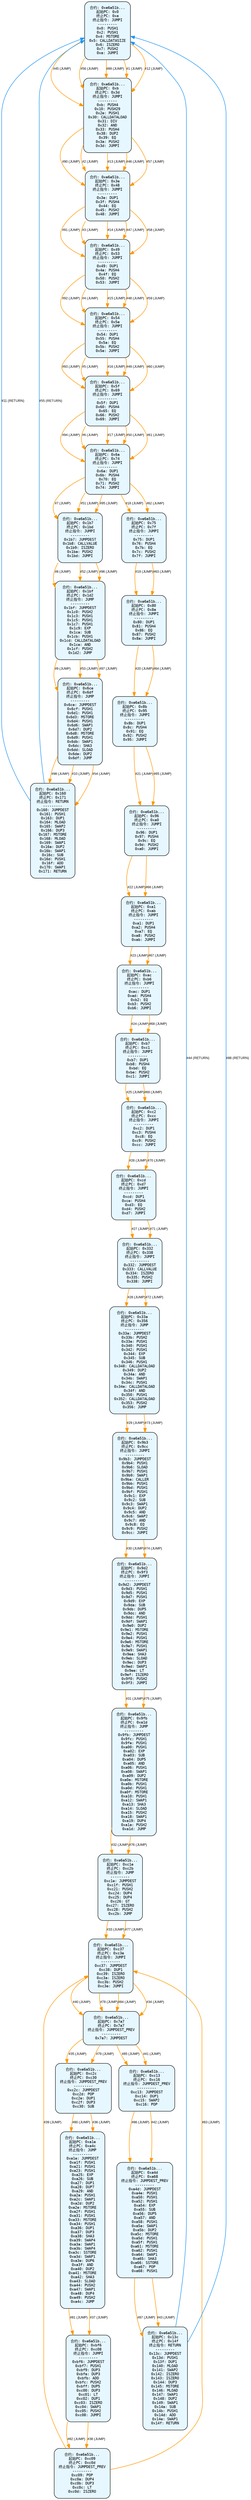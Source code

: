 digraph Contract_CFG {
    rankdir=TB;
    node [shape=box, style="filled, rounded", fontname="Monospace", fontsize=9, margin=0.15];
    edge [fontname="Arial", fontsize=8, penwidth=1.2];

    "block_0" [label="合约: 0xe6a51b...
起始PC: 0x0
终止PC: 0xa
终止指令: JUMPI
---------
0x0: PUSH1
0x2: PUSH1
0x4: MSTORE
0x5: CALLDATASIZE
0x6: ISZERO
0x7: PUSH2
0xa: JUMPI", fillcolor="#e6f7ff"];
    "block_b" [label="合约: 0xe6a51b...
起始PC: 0xb
终止PC: 0x3d
终止指令: JUMPI
---------
0xb: PUSH4
0x10: PUSH29
0x2e: PUSH1
0x30: CALLDATALOAD
0x31: DIV
0x32: AND
0x33: PUSH4
0x38: DUP2
0x39: EQ
0x3a: PUSH2
0x3d: JUMPI", fillcolor="#e6f7ff"];
    "block_3e" [label="合约: 0xe6a51b...
起始PC: 0x3e
终止PC: 0x48
终止指令: JUMPI
---------
0x3e: DUP1
0x3f: PUSH4
0x44: EQ
0x45: PUSH2
0x48: JUMPI", fillcolor="#e6f7ff"];
    "block_49" [label="合约: 0xe6a51b...
起始PC: 0x49
终止PC: 0x53
终止指令: JUMPI
---------
0x49: DUP1
0x4a: PUSH4
0x4f: EQ
0x50: PUSH2
0x53: JUMPI", fillcolor="#e6f7ff"];
    "block_54" [label="合约: 0xe6a51b...
起始PC: 0x54
终止PC: 0x5e
终止指令: JUMPI
---------
0x54: DUP1
0x55: PUSH4
0x5a: EQ
0x5b: PUSH2
0x5e: JUMPI", fillcolor="#e6f7ff"];
    "block_5f" [label="合约: 0xe6a51b...
起始PC: 0x5f
终止PC: 0x69
终止指令: JUMPI
---------
0x5f: DUP1
0x60: PUSH4
0x65: EQ
0x66: PUSH2
0x69: JUMPI", fillcolor="#e6f7ff"];
    "block_6a" [label="合约: 0xe6a51b...
起始PC: 0x6a
终止PC: 0x74
终止指令: JUMPI
---------
0x6a: DUP1
0x6b: PUSH4
0x70: EQ
0x71: PUSH2
0x74: JUMPI", fillcolor="#e6f7ff"];
    "block_1b7" [label="合约: 0xe6a51b...
起始PC: 0x1b7
终止PC: 0x1bd
终止指令: JUMPI
---------
0x1b7: JUMPDEST
0x1b8: CALLVALUE
0x1b9: ISZERO
0x1ba: PUSH2
0x1bd: JUMPI", fillcolor="#e6f7ff"];
    "block_1bf" [label="合约: 0xe6a51b...
起始PC: 0x1bf
终止PC: 0x1d2
终止指令: JUMP
---------
0x1bf: JUMPDEST
0x1c0: PUSH2
0x1c3: PUSH1
0x1c5: PUSH1
0x1c7: PUSH1
0x1c9: EXP
0x1ca: SUB
0x1cb: PUSH1
0x1cd: CALLDATALOAD
0x1ce: AND
0x1cf: PUSH2
0x1d2: JUMP", fillcolor="#e6f7ff"];
    "block_6ce" [label="合约: 0xe6a51b...
起始PC: 0x6ce
终止PC: 0x6df
终止指令: JUMP
---------
0x6ce: JUMPDEST
0x6cf: PUSH1
0x6d1: PUSH1
0x6d3: MSTORE
0x6d4: PUSH1
0x6d6: SWAP1
0x6d7: DUP2
0x6d8: MSTORE
0x6d9: PUSH1
0x6db: SWAP1
0x6dc: SHA3
0x6dd: SLOAD
0x6de: DUP2
0x6df: JUMP", fillcolor="#e6f7ff"];
    "block_160" [label="合约: 0xe6a51b...
起始PC: 0x160
终止PC: 0x171
终止指令: RETURN
---------
0x160: JUMPDEST
0x161: PUSH1
0x163: DUP1
0x164: MLOAD
0x165: SWAP2
0x166: DUP3
0x167: MSTORE
0x168: MLOAD
0x169: SWAP1
0x16a: DUP2
0x16b: SWAP1
0x16c: SUB
0x16d: PUSH1
0x16f: ADD
0x170: SWAP1
0x171: RETURN", fillcolor="#e6f7ff"];
    "block_75" [label="合约: 0xe6a51b...
起始PC: 0x75
终止PC: 0x7f
终止指令: JUMPI
---------
0x75: DUP1
0x76: PUSH4
0x7b: EQ
0x7c: PUSH2
0x7f: JUMPI", fillcolor="#e6f7ff"];
    "block_80" [label="合约: 0xe6a51b...
起始PC: 0x80
终止PC: 0x8a
终止指令: JUMPI
---------
0x80: DUP1
0x81: PUSH4
0x86: EQ
0x87: PUSH2
0x8a: JUMPI", fillcolor="#e6f7ff"];
    "block_8b" [label="合约: 0xe6a51b...
起始PC: 0x8b
终止PC: 0x95
终止指令: JUMPI
---------
0x8b: DUP1
0x8c: PUSH4
0x91: EQ
0x92: PUSH2
0x95: JUMPI", fillcolor="#e6f7ff"];
    "block_96" [label="合约: 0xe6a51b...
起始PC: 0x96
终止PC: 0xa0
终止指令: JUMPI
---------
0x96: DUP1
0x97: PUSH4
0x9c: EQ
0x9d: PUSH2
0xa0: JUMPI", fillcolor="#e6f7ff"];
    "block_a1" [label="合约: 0xe6a51b...
起始PC: 0xa1
终止PC: 0xab
终止指令: JUMPI
---------
0xa1: DUP1
0xa2: PUSH4
0xa7: EQ
0xa8: PUSH2
0xab: JUMPI", fillcolor="#e6f7ff"];
    "block_ac" [label="合约: 0xe6a51b...
起始PC: 0xac
终止PC: 0xb6
终止指令: JUMPI
---------
0xac: DUP1
0xad: PUSH4
0xb2: EQ
0xb3: PUSH2
0xb6: JUMPI", fillcolor="#e6f7ff"];
    "block_b7" [label="合约: 0xe6a51b...
起始PC: 0xb7
终止PC: 0xc1
终止指令: JUMPI
---------
0xb7: DUP1
0xb8: PUSH4
0xbd: EQ
0xbe: PUSH2
0xc1: JUMPI", fillcolor="#e6f7ff"];
    "block_c2" [label="合约: 0xe6a51b...
起始PC: 0xc2
终止PC: 0xcc
终止指令: JUMPI
---------
0xc2: DUP1
0xc3: PUSH4
0xc8: EQ
0xc9: PUSH2
0xcc: JUMPI", fillcolor="#e6f7ff"];
    "block_cd" [label="合约: 0xe6a51b...
起始PC: 0xcd
终止PC: 0xd7
终止指令: JUMPI
---------
0xcd: DUP1
0xce: PUSH4
0xd3: EQ
0xd4: PUSH2
0xd7: JUMPI", fillcolor="#e6f7ff"];
    "block_332" [label="合约: 0xe6a51b...
起始PC: 0x332
终止PC: 0x338
终止指令: JUMPI
---------
0x332: JUMPDEST
0x333: CALLVALUE
0x334: ISZERO
0x335: PUSH2
0x338: JUMPI", fillcolor="#e6f7ff"];
    "block_33a" [label="合约: 0xe6a51b...
起始PC: 0x33a
终止PC: 0x356
终止指令: JUMP
---------
0x33a: JUMPDEST
0x33b: PUSH2
0x33e: PUSH1
0x340: PUSH1
0x342: PUSH1
0x344: EXP
0x345: SUB
0x346: PUSH1
0x348: CALLDATALOAD
0x349: DUP2
0x34a: AND
0x34b: SWAP1
0x34c: PUSH1
0x34e: CALLDATALOAD
0x34f: AND
0x350: PUSH1
0x352: CALLDATALOAD
0x353: PUSH2
0x356: JUMP", fillcolor="#e6f7ff"];
    "block_9b3" [label="合约: 0xe6a51b...
起始PC: 0x9b3
终止PC: 0x9cc
终止指令: JUMPI
---------
0x9b3: JUMPDEST
0x9b4: PUSH1
0x9b6: SLOAD
0x9b7: PUSH1
0x9b9: SWAP1
0x9ba: CALLER
0x9bb: PUSH1
0x9bd: PUSH1
0x9bf: PUSH1
0x9c1: EXP
0x9c2: SUB
0x9c3: SWAP1
0x9c4: DUP2
0x9c5: AND
0x9c6: SWAP2
0x9c7: AND
0x9c8: EQ
0x9c9: PUSH2
0x9cc: JUMPI", fillcolor="#e6f7ff"];
    "block_9d2" [label="合约: 0xe6a51b...
起始PC: 0x9d2
终止PC: 0x9f3
终止指令: JUMPI
---------
0x9d2: JUMPDEST
0x9d3: PUSH1
0x9d5: PUSH1
0x9d7: PUSH1
0x9d9: EXP
0x9da: SUB
0x9db: DUP5
0x9dc: AND
0x9dd: PUSH1
0x9df: SWAP1
0x9e0: DUP2
0x9e1: MSTORE
0x9e2: PUSH1
0x9e4: PUSH1
0x9e6: MSTORE
0x9e7: PUSH1
0x9e9: SWAP1
0x9ea: SHA3
0x9eb: SLOAD
0x9ec: DUP3
0x9ed: SWAP1
0x9ee: LT
0x9ef: ISZERO
0x9f0: PUSH2
0x9f3: JUMPI", fillcolor="#e6f7ff"];
    "block_9fb" [label="合约: 0xe6a51b...
起始PC: 0x9fb
终止PC: 0xa1d
终止指令: JUMP
---------
0x9fb: JUMPDEST
0x9fc: PUSH1
0x9fe: PUSH1
0xa00: PUSH1
0xa02: EXP
0xa03: SUB
0xa04: DUP5
0xa05: AND
0xa06: PUSH1
0xa08: SWAP1
0xa09: DUP2
0xa0a: MSTORE
0xa0b: PUSH1
0xa0d: PUSH1
0xa0f: MSTORE
0xa10: PUSH1
0xa12: SWAP1
0xa13: SHA3
0xa14: SLOAD
0xa15: PUSH2
0xa18: SWAP1
0xa19: DUP4
0xa1a: PUSH2
0xa1d: JUMP", fillcolor="#e6f7ff"];
    "block_c1e" [label="合约: 0xe6a51b...
起始PC: 0xc1e
终止PC: 0xc2b
终止指令: JUMP
---------
0xc1e: JUMPDEST
0xc1f: PUSH1
0xc21: PUSH2
0xc24: DUP4
0xc25: DUP4
0xc26: GT
0xc27: ISZERO
0xc28: PUSH2
0xc2b: JUMP", fillcolor="#e6f7ff"];
    "block_c37" [label="合约: 0xe6a51b...
起始PC: 0xc37
终止PC: 0xc3e
终止指令: JUMPI
---------
0xc37: JUMPDEST
0xc38: DUP1
0xc39: ISZERO
0xc3a: ISZERO
0xc3b: PUSH2
0xc3e: JUMPI", fillcolor="#e6f7ff"];
    "block_7a7" [label="合约: 0xe6a51b...
起始PC: 0x7a7
终止PC: 0x7a7
终止指令: JUMPDEST_PREV
---------
0x7a7: JUMPDEST", fillcolor="#e6f7ff"];
    "block_c2c" [label="合约: 0xe6a51b...
起始PC: 0xc2c
终止PC: 0xc30
终止指令: JUMPDEST_PREV
---------
0xc2c: JUMPDEST
0xc2d: POP
0xc2e: DUP1
0xc2f: DUP3
0xc30: SUB", fillcolor="#e6f7ff"];
    "block_a1e" [label="合约: 0xe6a51b...
起始PC: 0xa1e
终止PC: 0xa4c
终止指令: JUMP
---------
0xa1e: JUMPDEST
0xa1f: PUSH1
0xa21: PUSH1
0xa23: PUSH1
0xa25: EXP
0xa26: SUB
0xa27: DUP1
0xa28: DUP7
0xa29: AND
0xa2a: PUSH1
0xa2c: SWAP1
0xa2d: DUP2
0xa2e: MSTORE
0xa2f: PUSH1
0xa31: PUSH1
0xa33: MSTORE
0xa34: PUSH1
0xa36: DUP1
0xa37: DUP3
0xa38: SHA3
0xa39: SWAP4
0xa3a: SWAP1
0xa3b: SWAP4
0xa3c: SSTORE
0xa3d: SWAP1
0xa3e: DUP6
0xa3f: AND
0xa40: DUP2
0xa41: MSTORE
0xa42: SHA3
0xa43: SLOAD
0xa44: PUSH2
0xa47: SWAP1
0xa48: DUP4
0xa49: PUSH2
0xa4c: JUMP", fillcolor="#e6f7ff"];
    "block_bf6" [label="合约: 0xe6a51b...
起始PC: 0xbf6
终止PC: 0xc08
终止指令: JUMPI
---------
0xbf6: JUMPDEST
0xbf7: PUSH1
0xbf9: DUP3
0xbfa: DUP3
0xbfb: ADD
0xbfc: PUSH2
0xbff: DUP5
0xc00: DUP3
0xc01: LT
0xc02: DUP1
0xc03: ISZERO
0xc04: SWAP1
0xc05: PUSH2
0xc08: JUMPI", fillcolor="#e6f7ff"];
    "block_c09" [label="合约: 0xe6a51b...
起始PC: 0xc09
终止PC: 0xc0d
终止指令: JUMPDEST_PREV
---------
0xc09: POP
0xc0a: DUP4
0xc0b: DUP3
0xc0c: LT
0xc0d: ISZERO", fillcolor="#e6f7ff"];
    "block_c13" [label="合约: 0xe6a51b...
起始PC: 0xc13
终止PC: 0xc16
终止指令: JUMPDEST_PREV
---------
0xc13: JUMPDEST
0xc14: DUP1
0xc15: SWAP2
0xc16: POP", fillcolor="#e6f7ff"];
    "block_a4d" [label="合约: 0xe6a51b...
起始PC: 0xa4d
终止PC: 0xa68
终止指令: JUMPDEST_PREV
---------
0xa4d: JUMPDEST
0xa4e: PUSH1
0xa50: PUSH1
0xa52: PUSH1
0xa54: EXP
0xa55: SUB
0xa56: DUP5
0xa57: AND
0xa58: PUSH1
0xa5a: SWAP1
0xa5b: DUP2
0xa5c: MSTORE
0xa5d: PUSH1
0xa5f: PUSH1
0xa61: MSTORE
0xa62: PUSH1
0xa64: SWAP1
0xa65: SHA3
0xa66: SSTORE
0xa67: POP
0xa68: PUSH1", fillcolor="#e6f7ff"];
    "block_13c" [label="合约: 0xe6a51b...
起始PC: 0x13c
终止PC: 0x14f
终止指令: RETURN
---------
0x13c: JUMPDEST
0x13d: PUSH1
0x13f: DUP1
0x140: MLOAD
0x141: SWAP2
0x142: ISZERO
0x143: ISZERO
0x144: DUP3
0x145: MSTORE
0x146: MLOAD
0x147: SWAP1
0x148: DUP2
0x149: SWAP1
0x14a: SUB
0x14b: PUSH1
0x14d: ADD
0x14e: SWAP1
0x14f: RETURN", fillcolor="#e6f7ff"];

    "block_0" -> "block_b" [label="#1 (JUMP)", color="#ff9800"];
    "block_b" -> "block_3e" [label="#2 (JUMP)", color="#ff9800"];
    "block_3e" -> "block_49" [label="#3 (JUMP)", color="#ff9800"];
    "block_49" -> "block_54" [label="#4 (JUMP)", color="#ff9800"];
    "block_54" -> "block_5f" [label="#5 (JUMP)", color="#ff9800"];
    "block_5f" -> "block_6a" [label="#6 (JUMP)", color="#ff9800"];
    "block_6a" -> "block_1b7" [label="#7 (JUMP)", color="#ff9800"];
    "block_1b7" -> "block_1bf" [label="#8 (JUMP)", color="#ff9800"];
    "block_1bf" -> "block_6ce" [label="#9 (JUMP)", color="#ff9800"];
    "block_6ce" -> "block_160" [label="#10 (JUMP)", color="#ff9800"];
    "block_160" -> "block_0" [label="#11 (RETURN)", color="#2196f3"];
    "block_0" -> "block_b" [label="#12 (JUMP)", color="#ff9800"];
    "block_b" -> "block_3e" [label="#13 (JUMP)", color="#ff9800"];
    "block_3e" -> "block_49" [label="#14 (JUMP)", color="#ff9800"];
    "block_49" -> "block_54" [label="#15 (JUMP)", color="#ff9800"];
    "block_54" -> "block_5f" [label="#16 (JUMP)", color="#ff9800"];
    "block_5f" -> "block_6a" [label="#17 (JUMP)", color="#ff9800"];
    "block_6a" -> "block_75" [label="#18 (JUMP)", color="#ff9800"];
    "block_75" -> "block_80" [label="#19 (JUMP)", color="#ff9800"];
    "block_80" -> "block_8b" [label="#20 (JUMP)", color="#ff9800"];
    "block_8b" -> "block_96" [label="#21 (JUMP)", color="#ff9800"];
    "block_96" -> "block_a1" [label="#22 (JUMP)", color="#ff9800"];
    "block_a1" -> "block_ac" [label="#23 (JUMP)", color="#ff9800"];
    "block_ac" -> "block_b7" [label="#24 (JUMP)", color="#ff9800"];
    "block_b7" -> "block_c2" [label="#25 (JUMP)", color="#ff9800"];
    "block_c2" -> "block_cd" [label="#26 (JUMP)", color="#ff9800"];
    "block_cd" -> "block_332" [label="#27 (JUMP)", color="#ff9800"];
    "block_332" -> "block_33a" [label="#28 (JUMP)", color="#ff9800"];
    "block_33a" -> "block_9b3" [label="#29 (JUMP)", color="#ff9800"];
    "block_9b3" -> "block_9d2" [label="#30 (JUMP)", color="#ff9800"];
    "block_9d2" -> "block_9fb" [label="#31 (JUMP)", color="#ff9800"];
    "block_9fb" -> "block_c1e" [label="#32 (JUMP)", color="#ff9800"];
    "block_c1e" -> "block_c37" [label="#33 (JUMP)", color="#ff9800"];
    "block_c37" -> "block_7a7" [label="#34 (JUMP)", color="#ff9800"];
    "block_7a7" -> "block_c2c" [label="#35 (JUMP)", color="#ff9800"];
    "block_c2c" -> "block_a1e" [label="#36 (JUMP)", color="#ff9800"];
    "block_a1e" -> "block_bf6" [label="#37 (JUMP)", color="#ff9800"];
    "block_bf6" -> "block_c09" [label="#38 (JUMP)", color="#ff9800"];
    "block_c09" -> "block_c37" [label="#39 (JUMP)", color="#ff9800"];
    "block_c37" -> "block_7a7" [label="#40 (JUMP)", color="#ff9800"];
    "block_7a7" -> "block_c13" [label="#41 (JUMP)", color="#ff9800"];
    "block_c13" -> "block_a4d" [label="#42 (JUMP)", color="#ff9800"];
    "block_a4d" -> "block_13c" [label="#43 (JUMP)", color="#ff9800"];
    "block_13c" -> "block_0" [label="#44 (RETURN)", color="#2196f3"];
    "block_0" -> "block_b" [label="#45 (JUMP)", color="#ff9800"];
    "block_b" -> "block_3e" [label="#46 (JUMP)", color="#ff9800"];
    "block_3e" -> "block_49" [label="#47 (JUMP)", color="#ff9800"];
    "block_49" -> "block_54" [label="#48 (JUMP)", color="#ff9800"];
    "block_54" -> "block_5f" [label="#49 (JUMP)", color="#ff9800"];
    "block_5f" -> "block_6a" [label="#50 (JUMP)", color="#ff9800"];
    "block_6a" -> "block_1b7" [label="#51 (JUMP)", color="#ff9800"];
    "block_1b7" -> "block_1bf" [label="#52 (JUMP)", color="#ff9800"];
    "block_1bf" -> "block_6ce" [label="#53 (JUMP)", color="#ff9800"];
    "block_6ce" -> "block_160" [label="#54 (JUMP)", color="#ff9800"];
    "block_160" -> "block_0" [label="#55 (RETURN)", color="#2196f3"];
    "block_0" -> "block_b" [label="#56 (JUMP)", color="#ff9800"];
    "block_b" -> "block_3e" [label="#57 (JUMP)", color="#ff9800"];
    "block_3e" -> "block_49" [label="#58 (JUMP)", color="#ff9800"];
    "block_49" -> "block_54" [label="#59 (JUMP)", color="#ff9800"];
    "block_54" -> "block_5f" [label="#60 (JUMP)", color="#ff9800"];
    "block_5f" -> "block_6a" [label="#61 (JUMP)", color="#ff9800"];
    "block_6a" -> "block_75" [label="#62 (JUMP)", color="#ff9800"];
    "block_75" -> "block_80" [label="#63 (JUMP)", color="#ff9800"];
    "block_80" -> "block_8b" [label="#64 (JUMP)", color="#ff9800"];
    "block_8b" -> "block_96" [label="#65 (JUMP)", color="#ff9800"];
    "block_96" -> "block_a1" [label="#66 (JUMP)", color="#ff9800"];
    "block_a1" -> "block_ac" [label="#67 (JUMP)", color="#ff9800"];
    "block_ac" -> "block_b7" [label="#68 (JUMP)", color="#ff9800"];
    "block_b7" -> "block_c2" [label="#69 (JUMP)", color="#ff9800"];
    "block_c2" -> "block_cd" [label="#70 (JUMP)", color="#ff9800"];
    "block_cd" -> "block_332" [label="#71 (JUMP)", color="#ff9800"];
    "block_332" -> "block_33a" [label="#72 (JUMP)", color="#ff9800"];
    "block_33a" -> "block_9b3" [label="#73 (JUMP)", color="#ff9800"];
    "block_9b3" -> "block_9d2" [label="#74 (JUMP)", color="#ff9800"];
    "block_9d2" -> "block_9fb" [label="#75 (JUMP)", color="#ff9800"];
    "block_9fb" -> "block_c1e" [label="#76 (JUMP)", color="#ff9800"];
    "block_c1e" -> "block_c37" [label="#77 (JUMP)", color="#ff9800"];
    "block_c37" -> "block_7a7" [label="#78 (JUMP)", color="#ff9800"];
    "block_7a7" -> "block_c2c" [label="#79 (JUMP)", color="#ff9800"];
    "block_c2c" -> "block_a1e" [label="#80 (JUMP)", color="#ff9800"];
    "block_a1e" -> "block_bf6" [label="#81 (JUMP)", color="#ff9800"];
    "block_bf6" -> "block_c09" [label="#82 (JUMP)", color="#ff9800"];
    "block_c09" -> "block_c37" [label="#83 (JUMP)", color="#ff9800"];
    "block_c37" -> "block_7a7" [label="#84 (JUMP)", color="#ff9800"];
    "block_7a7" -> "block_c13" [label="#85 (JUMP)", color="#ff9800"];
    "block_c13" -> "block_a4d" [label="#86 (JUMP)", color="#ff9800"];
    "block_a4d" -> "block_13c" [label="#87 (JUMP)", color="#ff9800"];
    "block_13c" -> "block_0" [label="#88 (RETURN)", color="#2196f3"];
    "block_0" -> "block_b" [label="#89 (JUMP)", color="#ff9800"];
    "block_b" -> "block_3e" [label="#90 (JUMP)", color="#ff9800"];
    "block_3e" -> "block_49" [label="#91 (JUMP)", color="#ff9800"];
    "block_49" -> "block_54" [label="#92 (JUMP)", color="#ff9800"];
    "block_54" -> "block_5f" [label="#93 (JUMP)", color="#ff9800"];
    "block_5f" -> "block_6a" [label="#94 (JUMP)", color="#ff9800"];
    "block_6a" -> "block_1b7" [label="#95 (JUMP)", color="#ff9800"];
    "block_1b7" -> "block_1bf" [label="#96 (JUMP)", color="#ff9800"];
    "block_1bf" -> "block_6ce" [label="#97 (JUMP)", color="#ff9800"];
    "block_6ce" -> "block_160" [label="#98 (JUMP)", color="#ff9800"];
}